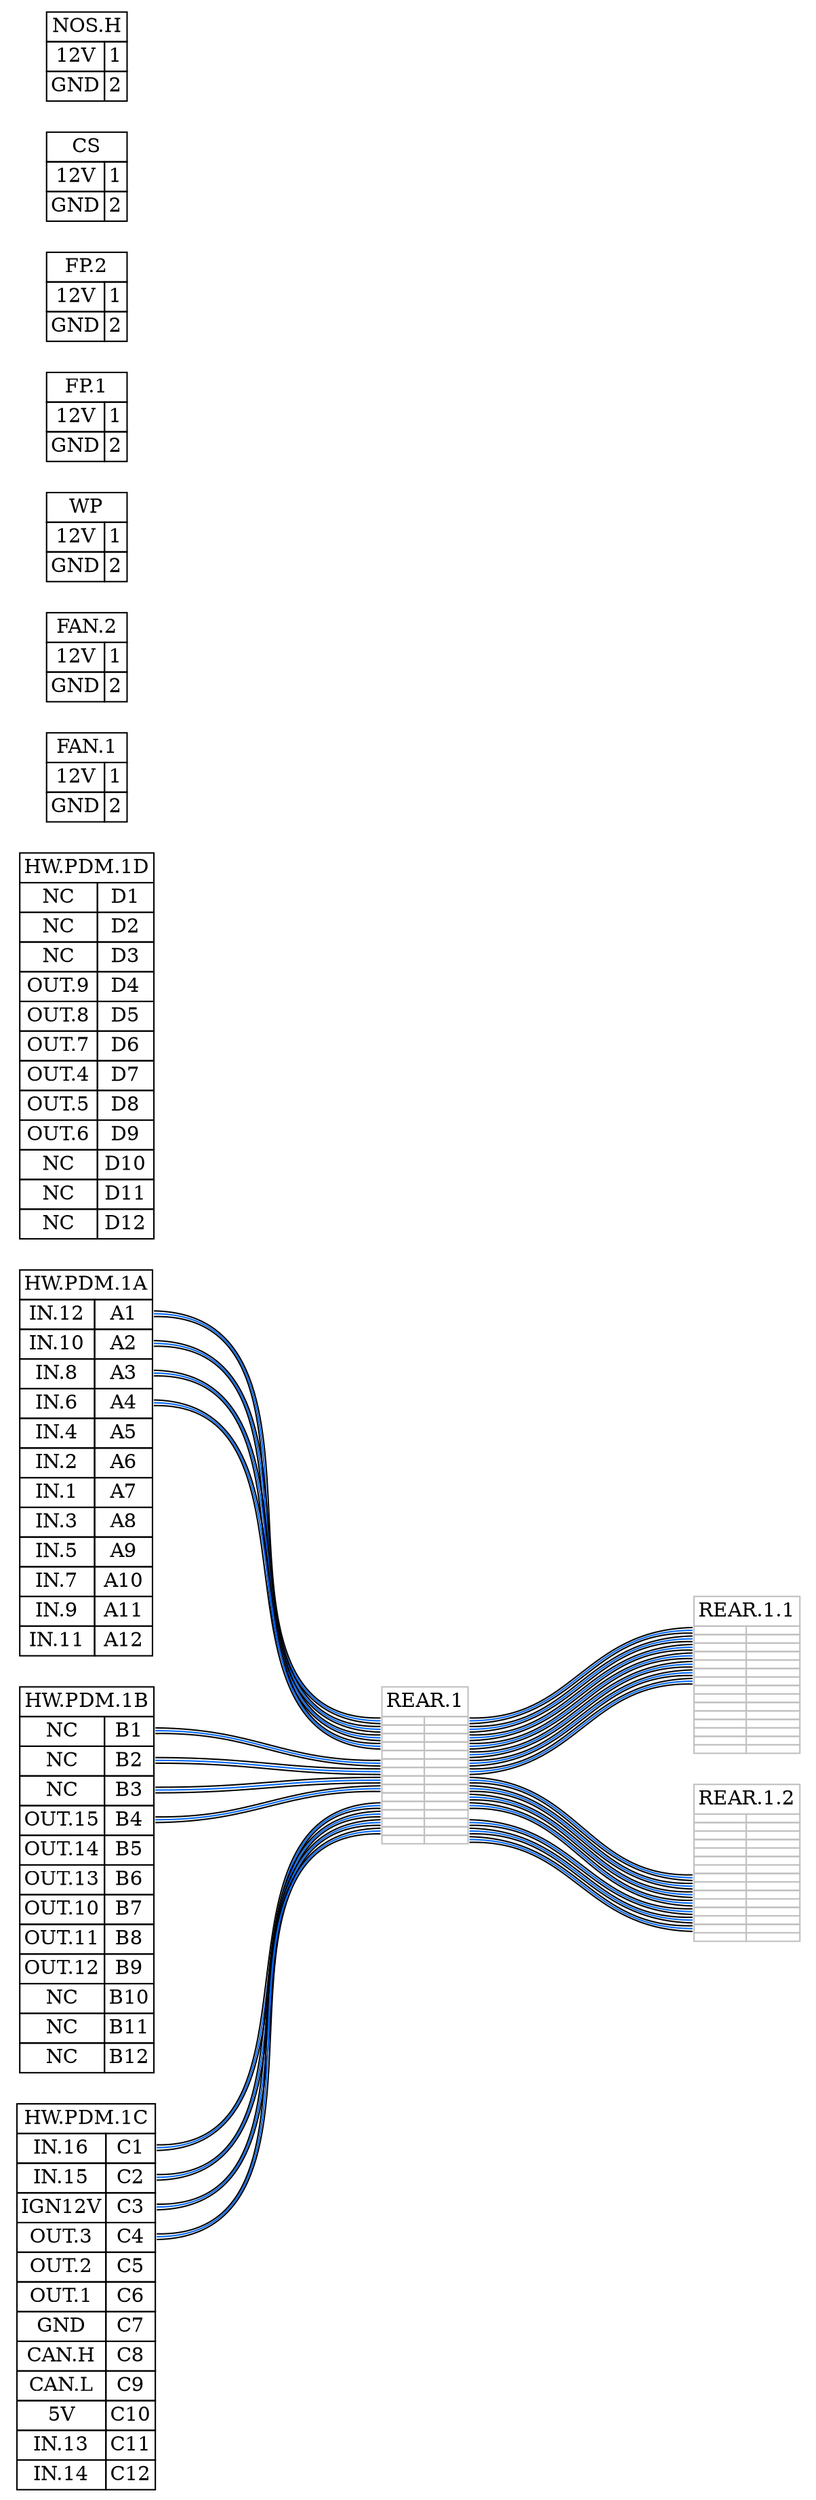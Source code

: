 
graph {nodesep=.2 ranksep=2 rankdir=LR

node [shape=none];
edge [color="#000000:#0066ff:#000000"];

"HW.PDM.1A" [label = <<TABLE border="0" cellspacing="0" cellborder="1"><TR><TD colspan="2">HW.PDM.1A</TD></TR><TR><TD PORT="A1L">IN.12</TD><TD PORT="A1R">A1</TD></TR><TR><TD PORT="A2L">IN.10</TD><TD PORT="A2R">A2</TD></TR><TR><TD PORT="A3L">IN.8</TD><TD PORT="A3R">A3</TD></TR><TR><TD PORT="A4L">IN.6</TD><TD PORT="A4R">A4</TD></TR><TR><TD PORT="A5L">IN.4</TD><TD PORT="A5R">A5</TD></TR><TR><TD PORT="A6L">IN.2</TD><TD PORT="A6R">A6</TD></TR><TR><TD PORT="A7L">IN.1</TD><TD PORT="A7R">A7</TD></TR><TR><TD PORT="A8L">IN.3</TD><TD PORT="A8R">A8</TD></TR><TR><TD PORT="A9L">IN.5</TD><TD PORT="A9R">A9</TD></TR><TR><TD PORT="A10L">IN.7</TD><TD PORT="A10R">A10</TD></TR><TR><TD PORT="A11L">IN.9</TD><TD PORT="A11R">A11</TD></TR><TR><TD PORT="A12L">IN.11</TD><TD PORT="A12R">A12</TD></TR></TABLE>>];
"HW.PDM.1B" [label = <<TABLE border="0" cellspacing="0" cellborder="1"><TR><TD colspan="2">HW.PDM.1B</TD></TR><TR><TD PORT="B1L">NC</TD><TD PORT="B1R">B1</TD></TR><TR><TD PORT="B2L">NC</TD><TD PORT="B2R">B2</TD></TR><TR><TD PORT="B3L">NC</TD><TD PORT="B3R">B3</TD></TR><TR><TD PORT="B4L">OUT.15</TD><TD PORT="B4R">B4</TD></TR><TR><TD PORT="B5L">OUT.14</TD><TD PORT="B5R">B5</TD></TR><TR><TD PORT="B6L">OUT.13</TD><TD PORT="B6R">B6</TD></TR><TR><TD PORT="B7L">OUT.10</TD><TD PORT="B7R">B7</TD></TR><TR><TD PORT="B8L">OUT.11</TD><TD PORT="B8R">B8</TD></TR><TR><TD PORT="B9L">OUT.12</TD><TD PORT="B9R">B9</TD></TR><TR><TD PORT="B10L">NC</TD><TD PORT="B10R">B10</TD></TR><TR><TD PORT="B11L">NC</TD><TD PORT="B11R">B11</TD></TR><TR><TD PORT="B12L">NC</TD><TD PORT="B12R">B12</TD></TR></TABLE>>];
"HW.PDM.1C" [label = <<TABLE border="0" cellspacing="0" cellborder="1"><TR><TD colspan="2">HW.PDM.1C</TD></TR><TR><TD PORT="C1L">IN.16</TD><TD PORT="C1R">C1</TD></TR><TR><TD PORT="C2L">IN.15</TD><TD PORT="C2R">C2</TD></TR><TR><TD PORT="C3L">IGN12V</TD><TD PORT="C3R">C3</TD></TR><TR><TD PORT="C4L">OUT.3</TD><TD PORT="C4R">C4</TD></TR><TR><TD PORT="C5L">OUT.2</TD><TD PORT="C5R">C5</TD></TR><TR><TD PORT="C6L">OUT.1</TD><TD PORT="C6R">C6</TD></TR><TR><TD PORT="C7L">GND</TD><TD PORT="C7R">C7</TD></TR><TR><TD PORT="C8L">CAN.H</TD><TD PORT="C8R">C8</TD></TR><TR><TD PORT="C9L">CAN.L</TD><TD PORT="C9R">C9</TD></TR><TR><TD PORT="C10L">5V</TD><TD PORT="C10R">C10</TD></TR><TR><TD PORT="C11L">IN.13</TD><TD PORT="C11R">C11</TD></TR><TR><TD PORT="C12L">IN.14</TD><TD PORT="C12R">C12</TD></TR></TABLE>>];
"HW.PDM.1D" [label = <<TABLE border="0" cellspacing="0" cellborder="1"><TR><TD colspan="2">HW.PDM.1D</TD></TR><TR><TD PORT="D1L">NC</TD><TD PORT="D1R">D1</TD></TR><TR><TD PORT="D2L">NC</TD><TD PORT="D2R">D2</TD></TR><TR><TD PORT="D3L">NC</TD><TD PORT="D3R">D3</TD></TR><TR><TD PORT="D4L">OUT.9</TD><TD PORT="D4R">D4</TD></TR><TR><TD PORT="D5L">OUT.8</TD><TD PORT="D5R">D5</TD></TR><TR><TD PORT="D6L">OUT.7</TD><TD PORT="D6R">D6</TD></TR><TR><TD PORT="D7L">OUT.4</TD><TD PORT="D7R">D7</TD></TR><TR><TD PORT="D8L">OUT.5</TD><TD PORT="D8R">D8</TD></TR><TR><TD PORT="D9L">OUT.6</TD><TD PORT="D9R">D9</TD></TR><TR><TD PORT="D10L">NC</TD><TD PORT="D10R">D10</TD></TR><TR><TD PORT="D11L">NC</TD><TD PORT="D11R">D11</TD></TR><TR><TD PORT="D12L">NC</TD><TD PORT="D12R">D12</TD></TR></TABLE>>];
"FAN.1" [label = <<TABLE border="0" cellspacing="0" cellborder="1"><TR><TD colspan="2">FAN.1</TD></TR><TR><TD PORT="1L">12V</TD><TD PORT="1R">1</TD></TR><TR><TD PORT="2L">GND</TD><TD PORT="2R">2</TD></TR></TABLE>>];
"FAN.2" [label = <<TABLE border="0" cellspacing="0" cellborder="1"><TR><TD colspan="2">FAN.2</TD></TR><TR><TD PORT="1L">12V</TD><TD PORT="1R">1</TD></TR><TR><TD PORT="2L">GND</TD><TD PORT="2R">2</TD></TR></TABLE>>];
"WP" [label = <<TABLE border="0" cellspacing="0" cellborder="1"><TR><TD colspan="2">WP</TD></TR><TR><TD PORT="1L">12V</TD><TD PORT="1R">1</TD></TR><TR><TD PORT="2L">GND</TD><TD PORT="2R">2</TD></TR></TABLE>>];
"FP.1" [label = <<TABLE border="0" cellspacing="0" cellborder="1"><TR><TD colspan="2">FP.1</TD></TR><TR><TD PORT="1L">12V</TD><TD PORT="1R">1</TD></TR><TR><TD PORT="2L">GND</TD><TD PORT="2R">2</TD></TR></TABLE>>];
"FP.2" [label = <<TABLE border="0" cellspacing="0" cellborder="1"><TR><TD colspan="2">FP.2</TD></TR><TR><TD PORT="1L">12V</TD><TD PORT="1R">1</TD></TR><TR><TD PORT="2L">GND</TD><TD PORT="2R">2</TD></TR></TABLE>>];
"CS" [label = <<TABLE border="0" cellspacing="0" cellborder="1"><TR><TD colspan="2">CS</TD></TR><TR><TD PORT="1L">12V</TD><TD PORT="1R">1</TD></TR><TR><TD PORT="2L">GND</TD><TD PORT="2R">2</TD></TR></TABLE>>];
"NOS.H" [label = <<TABLE border="0" cellspacing="0" cellborder="1"><TR><TD colspan="2">NOS.H</TD></TR><TR><TD PORT="1L">12V</TD><TD PORT="1R">1</TD></TR><TR><TD PORT="2L">GND</TD><TD PORT="2R">2</TD></TR></TABLE>>];
"REAR.1" [label = <<TABLE border="0" cellspacing="0" color="grey" cellborder="1"><TR><TD colspan="2">REAR.1</TD></TR><TR><TD PORT="0L"></TD><TD PORT="0R"></TD></TR><TR><TD PORT="1L"></TD><TD PORT="1R"></TD></TR><TR><TD PORT="2L"></TD><TD PORT="2R"></TD></TR><TR><TD PORT="3L"></TD><TD PORT="3R"></TD></TR><TR><TD PORT="4L"></TD><TD PORT="4R"></TD></TR><TR><TD PORT="5L"></TD><TD PORT="5R"></TD></TR><TR><TD PORT="6L"></TD><TD PORT="6R"></TD></TR><TR><TD PORT="7L"></TD><TD PORT="7R"></TD></TR><TR><TD PORT="8L"></TD><TD PORT="8R"></TD></TR><TR><TD PORT="9L"></TD><TD PORT="9R"></TD></TR><TR><TD PORT="10L"></TD><TD PORT="10R"></TD></TR><TR><TD PORT="11L"></TD><TD PORT="11R"></TD></TR><TR><TD PORT="12L"></TD><TD PORT="12R"></TD></TR><TR><TD PORT="13L"></TD><TD PORT="13R"></TD></TR><TR><TD PORT="14L"></TD><TD PORT="14R"></TD></TR></TABLE>>];
"REAR.1.1" [label = <<TABLE border="0" cellspacing="0" color="grey" cellborder="1"><TR><TD colspan="2">REAR.1.1</TD></TR><TR><TD PORT="0L"></TD><TD PORT="0R"></TD></TR><TR><TD PORT="1L"></TD><TD PORT="1R"></TD></TR><TR><TD PORT="2L"></TD><TD PORT="2R"></TD></TR><TR><TD PORT="3L"></TD><TD PORT="3R"></TD></TR><TR><TD PORT="4L"></TD><TD PORT="4R"></TD></TR><TR><TD PORT="5L"></TD><TD PORT="5R"></TD></TR><TR><TD PORT="6L"></TD><TD PORT="6R"></TD></TR><TR><TD PORT="7L"></TD><TD PORT="7R"></TD></TR><TR><TD PORT="8L"></TD><TD PORT="8R"></TD></TR><TR><TD PORT="9L"></TD><TD PORT="9R"></TD></TR><TR><TD PORT="10L"></TD><TD PORT="10R"></TD></TR><TR><TD PORT="11L"></TD><TD PORT="11R"></TD></TR><TR><TD PORT="12L"></TD><TD PORT="12R"></TD></TR><TR><TD PORT="13L"></TD><TD PORT="13R"></TD></TR><TR><TD PORT="14L"></TD><TD PORT="14R"></TD></TR></TABLE>>];
"REAR.1.2" [label = <<TABLE border="0" cellspacing="0" color="grey" cellborder="1"><TR><TD colspan="2">REAR.1.2</TD></TR><TR><TD PORT="0L"></TD><TD PORT="0R"></TD></TR><TR><TD PORT="1L"></TD><TD PORT="1R"></TD></TR><TR><TD PORT="2L"></TD><TD PORT="2R"></TD></TR><TR><TD PORT="3L"></TD><TD PORT="3R"></TD></TR><TR><TD PORT="4L"></TD><TD PORT="4R"></TD></TR><TR><TD PORT="5L"></TD><TD PORT="5R"></TD></TR><TR><TD PORT="6L"></TD><TD PORT="6R"></TD></TR><TR><TD PORT="7L"></TD><TD PORT="7R"></TD></TR><TR><TD PORT="8L"></TD><TD PORT="8R"></TD></TR><TR><TD PORT="9L"></TD><TD PORT="9R"></TD></TR><TR><TD PORT="10L"></TD><TD PORT="10R"></TD></TR><TR><TD PORT="11L"></TD><TD PORT="11R"></TD></TR><TR><TD PORT="12L"></TD><TD PORT="12R"></TD></TR><TR><TD PORT="13L"></TD><TD PORT="13R"></TD></TR><TR><TD PORT="14L"></TD><TD PORT="14R"></TD></TR></TABLE>>];
"HW.PDM.1A":"A1R" -- "REAR.1":"0L"
"HW.PDM.1A":"A2R" -- "REAR.1":"1L"
"HW.PDM.1A":"A3R" -- "REAR.1":"2L"
"HW.PDM.1A":"A4R" -- "REAR.1":"3L"
"HW.PDM.1B":"B1R" -- "REAR.1":"5L"
"HW.PDM.1B":"B2R" -- "REAR.1":"6L"
"HW.PDM.1B":"B3R" -- "REAR.1":"7L"
"HW.PDM.1B":"B4R" -- "REAR.1":"8L"
"HW.PDM.1C":"C1R" -- "REAR.1":"10L"
"HW.PDM.1C":"C2R" -- "REAR.1":"11L"
"HW.PDM.1C":"C3R" -- "REAR.1":"12L"
"HW.PDM.1C":"C4R" -- "REAR.1":"13L"
"REAR.1":"0R" -- "REAR.1.1":"0L"
"REAR.1":"1R" -- "REAR.1.1":"1L"
"REAR.1":"2R" -- "REAR.1.1":"2L"
"REAR.1":"3R" -- "REAR.1.1":"3L"
"REAR.1":"4R" -- "REAR.1.1":"4L"
"REAR.1":"5R" -- "REAR.1.1":"5L"
"REAR.1":"6R" -- "REAR.1.1":"6L"
"REAR.1":"7R" -- "REAR.1.2":"7L"
"REAR.1":"8R" -- "REAR.1.2":"8L"
"REAR.1":"9R" -- "REAR.1.2":"9L"
"REAR.1":"10R" -- "REAR.1.2":"10L"
"REAR.1":"12R" -- "REAR.1.2":"11L"
"REAR.1":"13R" -- "REAR.1.2":"12L"
"REAR.1":"14R" -- "REAR.1.2":"13L"
}